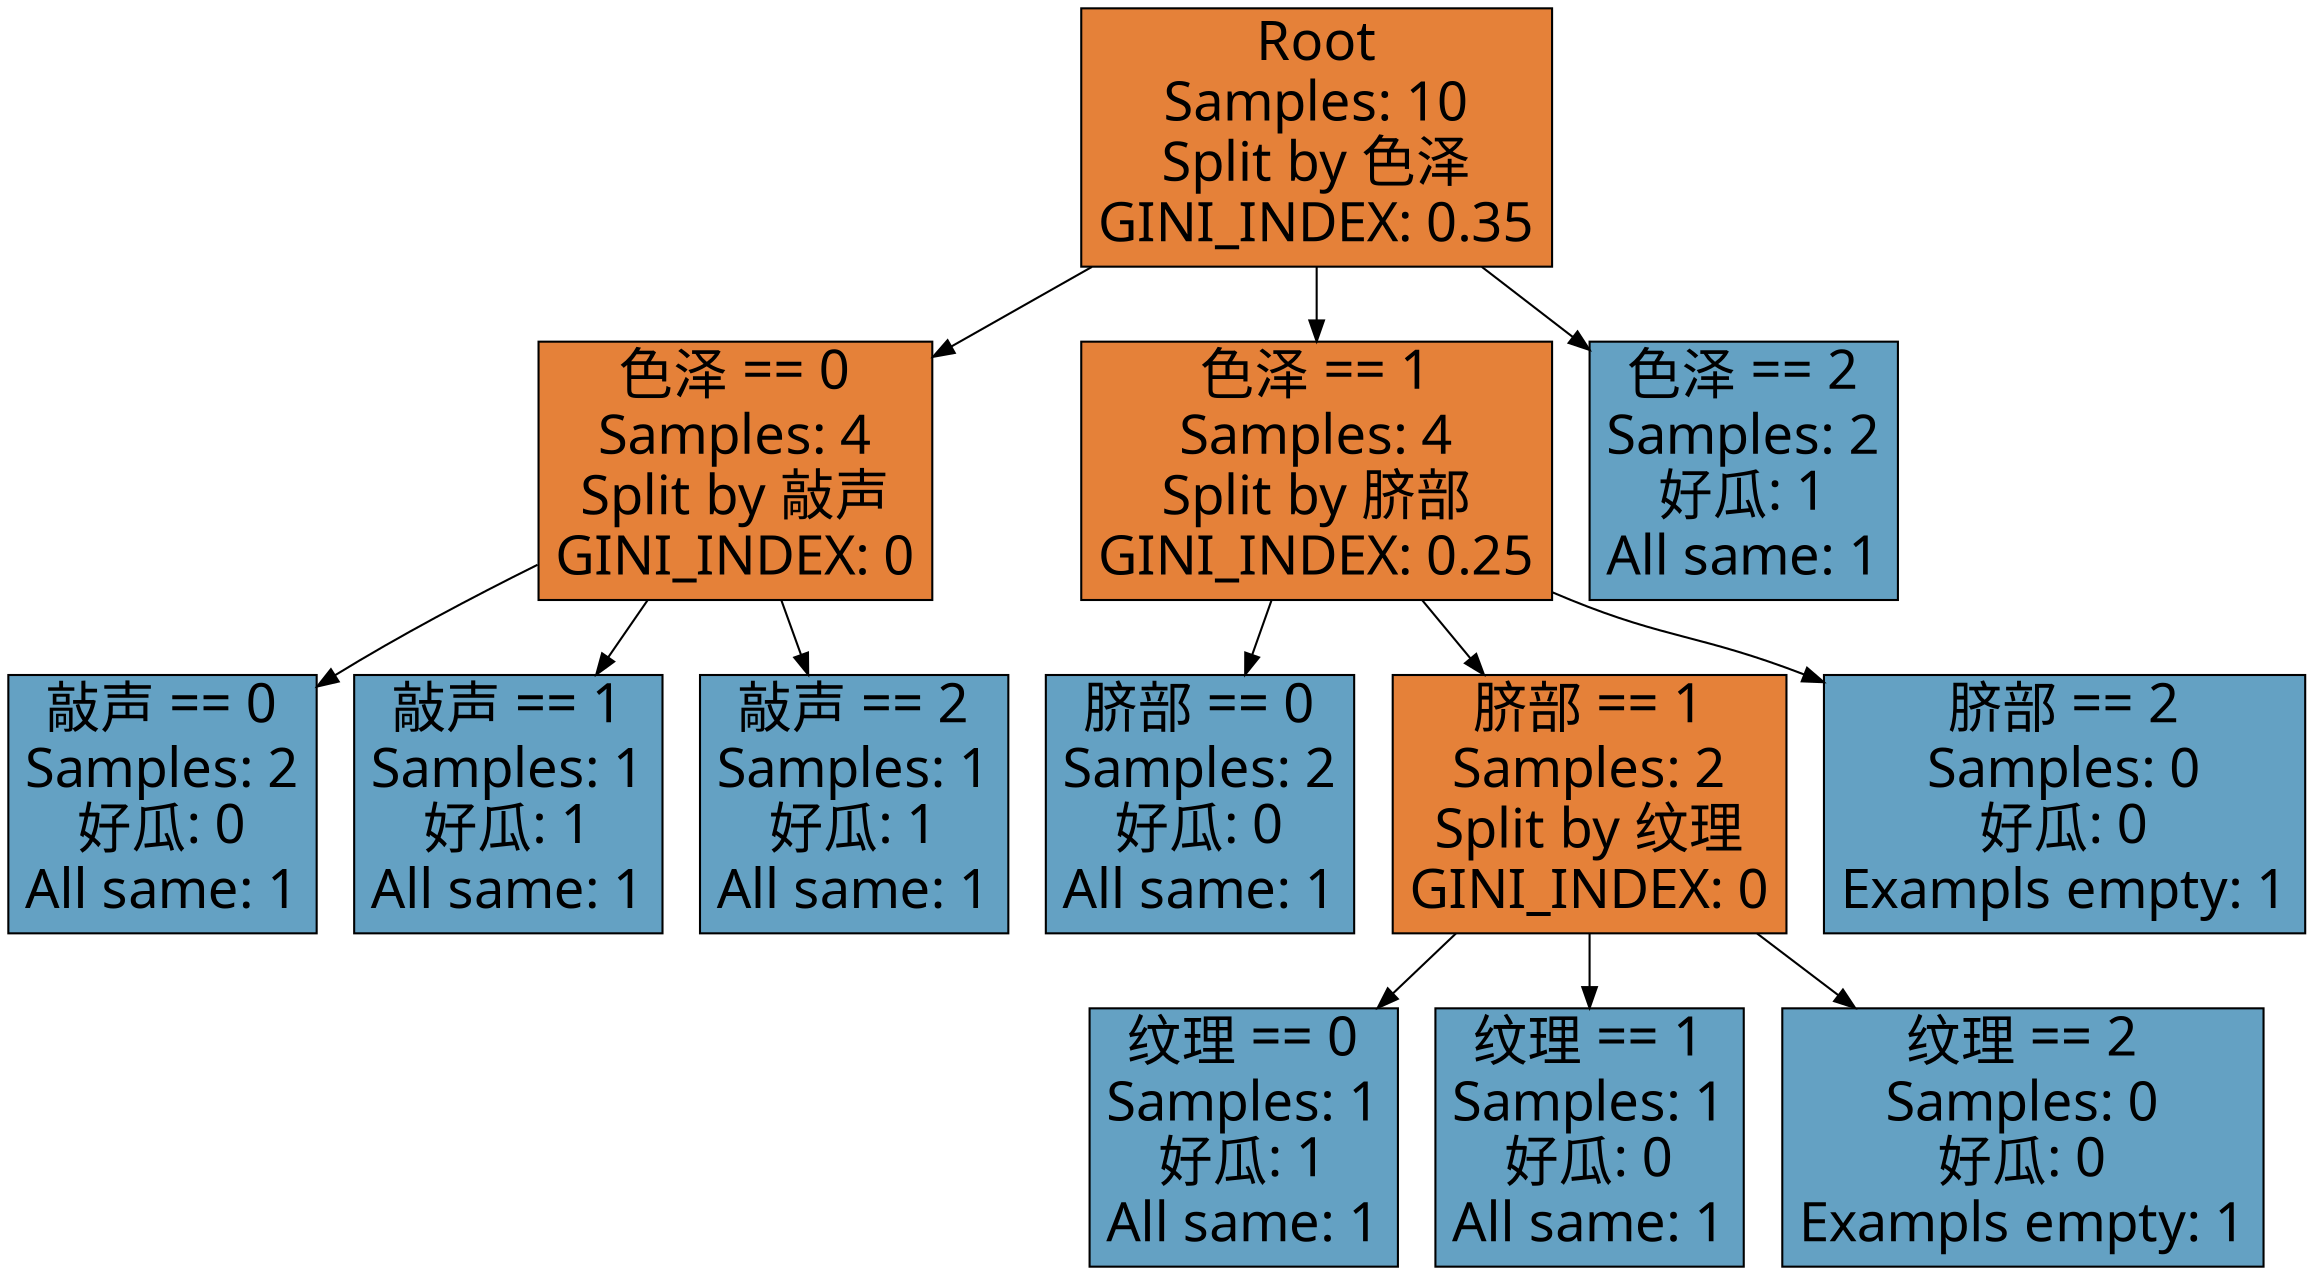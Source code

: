 digraph Tree {
node [shape=box, style="filled", color="black", fontname="Microsoft YaHei", fontsize=26];
edge [fontname="Microsoft YaHei", fontsize=26];
0 [label="Root\nSamples: 10\nSplit by 色泽\nGINI_INDEX: 0.35", fillcolor="#e58139"];
0 -> 1;
1 [label="色泽 == 0\nSamples: 4\nSplit by 敲声\nGINI_INDEX: 0", fillcolor="#e58139"];
1 -> 2;
2 [label="敲声 == 0\nSamples: 2\n好瓜: 0\nAll same: 1", fillcolor="#64a1c3"];
1 -> 3;
3 [label="敲声 == 1\nSamples: 1\n好瓜: 1\nAll same: 1", fillcolor="#64a1c3"];
1 -> 4;
4 [label="敲声 == 2\nSamples: 1\n好瓜: 1\nAll same: 1", fillcolor="#64a1c3"];
0 -> 5;
5 [label="色泽 == 1\nSamples: 4\nSplit by 脐部\nGINI_INDEX: 0.25", fillcolor="#e58139"];
5 -> 6;
6 [label="脐部 == 0\nSamples: 2\n好瓜: 0\nAll same: 1", fillcolor="#64a1c3"];
5 -> 7;
7 [label="脐部 == 1\nSamples: 2\nSplit by 纹理\nGINI_INDEX: 0", fillcolor="#e58139"];
7 -> 8;
8 [label="纹理 == 0\nSamples: 1\n好瓜: 1\nAll same: 1", fillcolor="#64a1c3"];
7 -> 9;
9 [label="纹理 == 1\nSamples: 1\n好瓜: 0\nAll same: 1", fillcolor="#64a1c3"];
7 -> 10;
10 [label="纹理 == 2\nSamples: 0\n好瓜: 0\nExampls empty: 1", fillcolor="#64a1c3"];
5 -> 11;
11 [label="脐部 == 2\nSamples: 0\n好瓜: 0\nExampls empty: 1", fillcolor="#64a1c3"];
0 -> 12;
12 [label="色泽 == 2\nSamples: 2\n好瓜: 1\nAll same: 1", fillcolor="#64a1c3"];
}